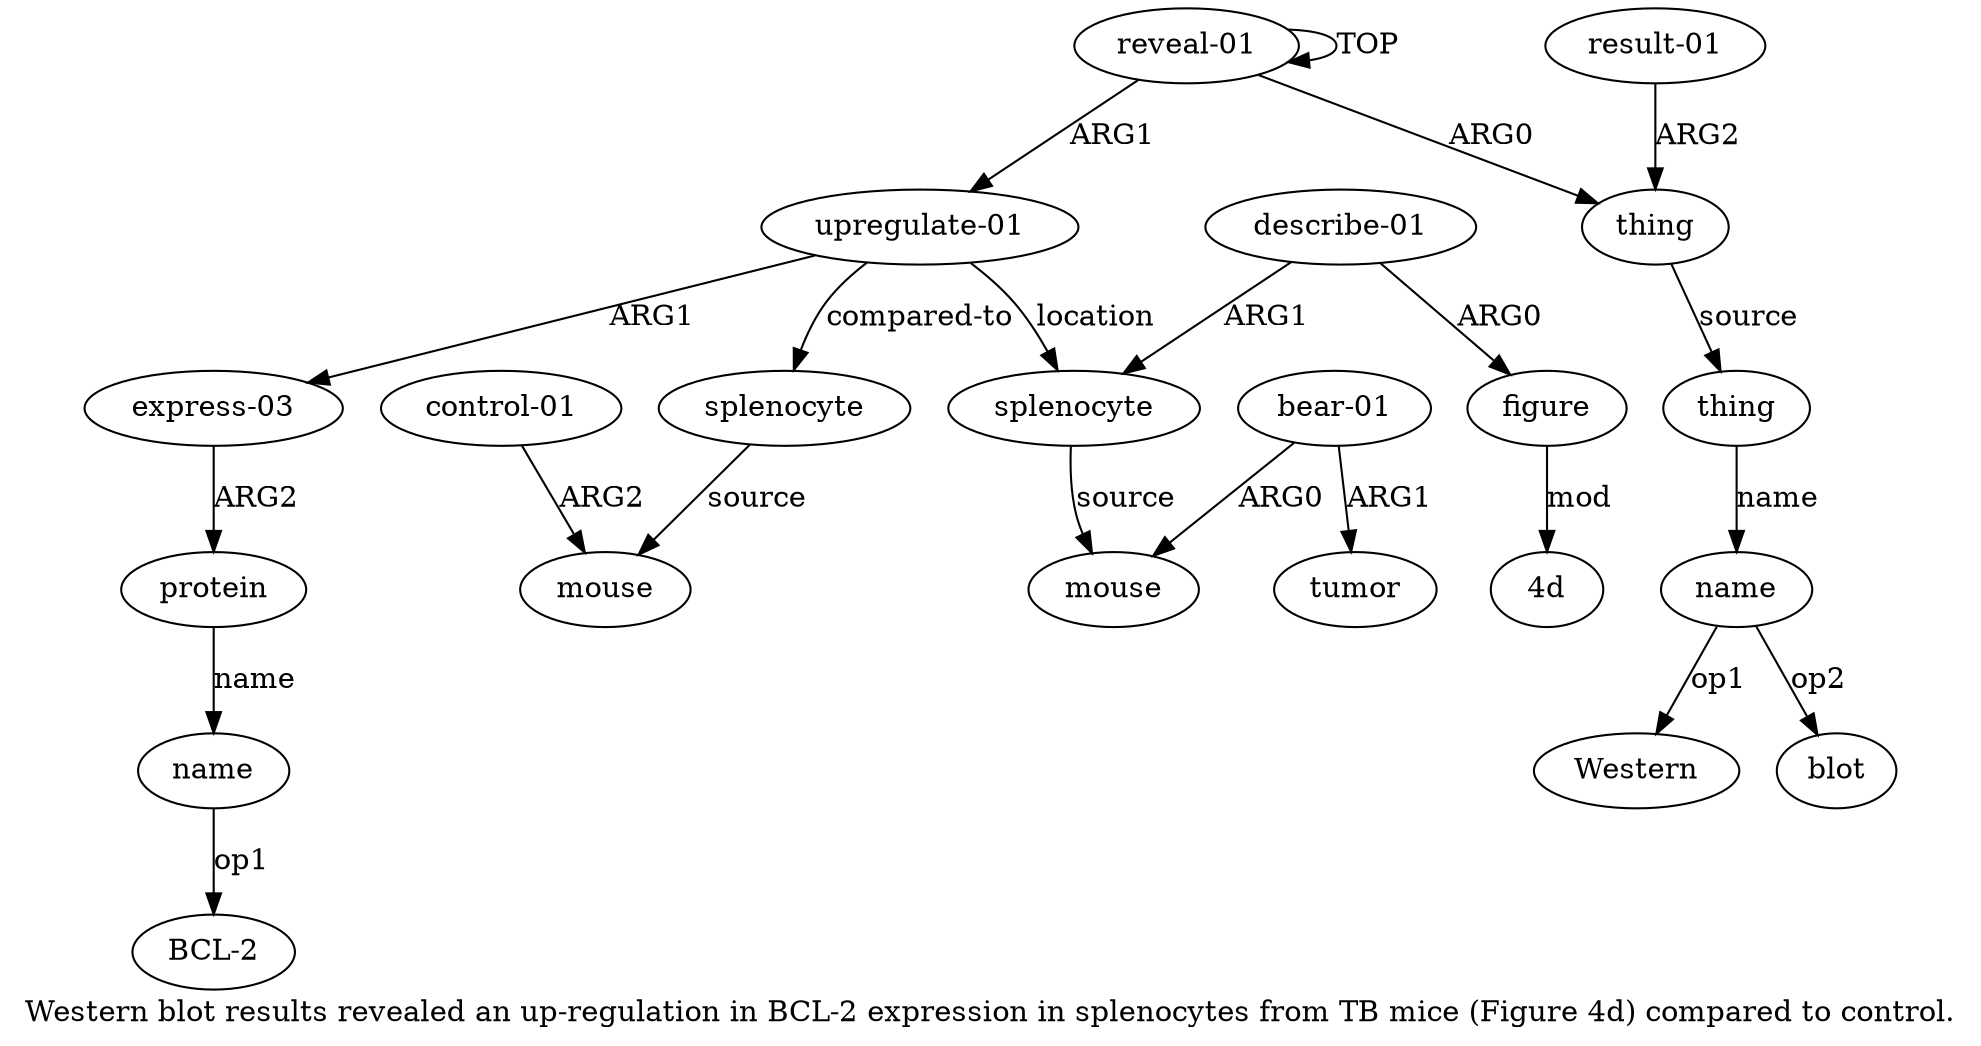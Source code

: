 digraph  {
	graph [label="Western blot results revealed an up-regulation in BCL-2 expression in splenocytes from TB mice (Figure 4d) compared to control."];
	node [label="\N"];
	"a8 BCL-2"	 [color=black,
		gold_ind=-1,
		gold_label="BCL-2",
		label="BCL-2",
		test_ind=-1,
		test_label="BCL-2"];
	"a4 blot"	 [color=black,
		gold_ind=-1,
		gold_label=blot,
		label=blot,
		test_ind=-1,
		test_label=blot];
	a15	 [color=black,
		gold_ind=15,
		gold_label=splenocyte,
		label=splenocyte,
		test_ind=15,
		test_label=splenocyte];
	a16	 [color=black,
		gold_ind=16,
		gold_label=mouse,
		label=mouse,
		test_ind=16,
		test_label=mouse];
	a15 -> a16 [key=0,
	color=black,
	gold_label=source,
	label=source,
	test_label=source];
a14 [color=black,
	gold_ind=14,
	gold_label=figure,
	label=figure,
	test_ind=14,
	test_label=figure];
"a14 4d" [color=black,
	gold_ind=-1,
	gold_label="4d",
	label="4d",
	test_ind=-1,
	test_label="4d"];
a14 -> "a14 4d" [key=0,
color=black,
gold_label=mod,
label=mod,
test_label=mod];
a17 [color=black,
gold_ind=17,
gold_label="control-01",
label="control-01",
test_ind=17,
test_label="control-01"];
a17 -> a16 [key=0,
color=black,
gold_label=ARG2,
label=ARG2,
test_label=ARG2];
a11 [color=black,
gold_ind=11,
gold_label="bear-01",
label="bear-01",
test_ind=11,
test_label="bear-01"];
a10 [color=black,
gold_ind=10,
gold_label=mouse,
label=mouse,
test_ind=10,
test_label=mouse];
a11 -> a10 [key=0,
color=black,
gold_label=ARG0,
label=ARG0,
test_label=ARG0];
a12 [color=black,
gold_ind=12,
gold_label=tumor,
label=tumor,
test_ind=12,
test_label=tumor];
a11 -> a12 [key=0,
color=black,
gold_label=ARG1,
label=ARG1,
test_label=ARG1];
a13 [color=black,
gold_ind=13,
gold_label="describe-01",
label="describe-01",
test_ind=13,
test_label="describe-01"];
a13 -> a14 [key=0,
color=black,
gold_label=ARG0,
label=ARG0,
test_label=ARG0];
a9 [color=black,
gold_ind=9,
gold_label=splenocyte,
label=splenocyte,
test_ind=9,
test_label=splenocyte];
a13 -> a9 [key=0,
color=black,
gold_label=ARG1,
label=ARG1,
test_label=ARG1];
a1 [color=black,
gold_ind=1,
gold_label=thing,
label=thing,
test_ind=1,
test_label=thing];
a3 [color=black,
gold_ind=3,
gold_label=thing,
label=thing,
test_ind=3,
test_label=thing];
a1 -> a3 [key=0,
color=black,
gold_label=source,
label=source,
test_label=source];
a0 [color=black,
gold_ind=0,
gold_label="reveal-01",
label="reveal-01",
test_ind=0,
test_label="reveal-01"];
a0 -> a1 [key=0,
color=black,
gold_label=ARG0,
label=ARG0,
test_label=ARG0];
a0 -> a0 [key=0,
color=black,
gold_label=TOP,
label=TOP,
test_label=TOP];
a5 [color=black,
gold_ind=5,
gold_label="upregulate-01",
label="upregulate-01",
test_ind=5,
test_label="upregulate-01"];
a0 -> a5 [key=0,
color=black,
gold_label=ARG1,
label=ARG1,
test_label=ARG1];
a4 [color=black,
gold_ind=4,
gold_label=name,
label=name,
test_ind=4,
test_label=name];
a3 -> a4 [key=0,
color=black,
gold_label=name,
label=name,
test_label=name];
a2 [color=black,
gold_ind=2,
gold_label="result-01",
label="result-01",
test_ind=2,
test_label="result-01"];
a2 -> a1 [key=0,
color=black,
gold_label=ARG2,
label=ARG2,
test_label=ARG2];
a5 -> a15 [key=0,
color=black,
gold_label="compared-to",
label="compared-to",
test_label="compared-to"];
a6 [color=black,
gold_ind=6,
gold_label="express-03",
label="express-03",
test_ind=6,
test_label="express-03"];
a5 -> a6 [key=0,
color=black,
gold_label=ARG1,
label=ARG1,
test_label=ARG1];
a5 -> a9 [key=0,
color=black,
gold_label=location,
label=location,
test_label=location];
a4 -> "a4 blot" [key=0,
color=black,
gold_label=op2,
label=op2,
test_label=op2];
"a4 Western" [color=black,
gold_ind=-1,
gold_label=Western,
label=Western,
test_ind=-1,
test_label=Western];
a4 -> "a4 Western" [key=0,
color=black,
gold_label=op1,
label=op1,
test_label=op1];
a7 [color=black,
gold_ind=7,
gold_label=protein,
label=protein,
test_ind=7,
test_label=protein];
a8 [color=black,
gold_ind=8,
gold_label=name,
label=name,
test_ind=8,
test_label=name];
a7 -> a8 [key=0,
color=black,
gold_label=name,
label=name,
test_label=name];
a6 -> a7 [key=0,
color=black,
gold_label=ARG2,
label=ARG2,
test_label=ARG2];
a9 -> a10 [key=0,
color=black,
gold_label=source,
label=source,
test_label=source];
a8 -> "a8 BCL-2" [key=0,
color=black,
gold_label=op1,
label=op1,
test_label=op1];
}
